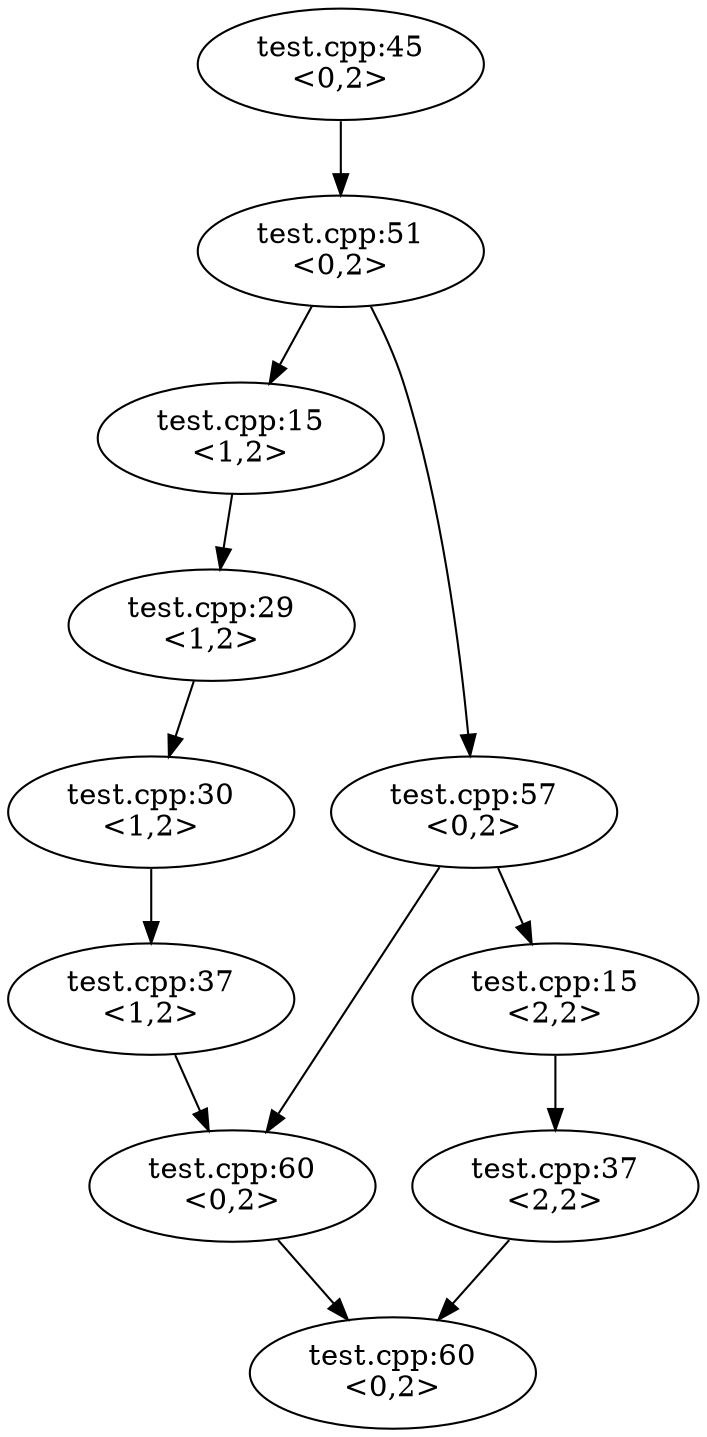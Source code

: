 digraph G {
  n1 -> n2;
  n2 -> n3;
  n2 -> n4;
  n4 -> n5;
  n3 -> n6;
  n6 -> n7;
  n7 -> n8;
  n4 -> n9;
  n8 -> n9;
  n5 -> n10;
  n9 -> n11;
  n10 -> n11;
  n1 [label="test.cpp:45\n<0,2>"];
  n2 [label="test.cpp:51\n<0,2>"];
  n3 [label="test.cpp:15\n<1,2>"];
  n4 [label="test.cpp:57\n<0,2>"];
  n5 [label="test.cpp:15\n<2,2>"];
  n6 [label="test.cpp:29\n<1,2>"];
  n7 [label="test.cpp:30\n<1,2>"];
  n8 [label="test.cpp:37\n<1,2>"];
  n9 [label="test.cpp:60\n<0,2>"];
  n10 [label="test.cpp:37\n<2,2>"];
  n11 [label="test.cpp:60\n<0,2>"];
}
